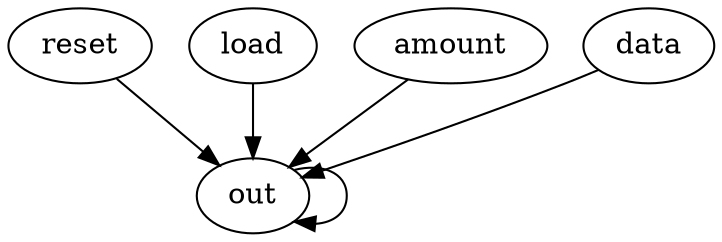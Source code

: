 digraph "" {
	reset -> out	[weight=2.0];
	load -> out	[weight=1.0];
	amount -> out	[weight=1.0];
	data -> out	[weight=1.0];
	out -> out	[weight=1.0];
}
